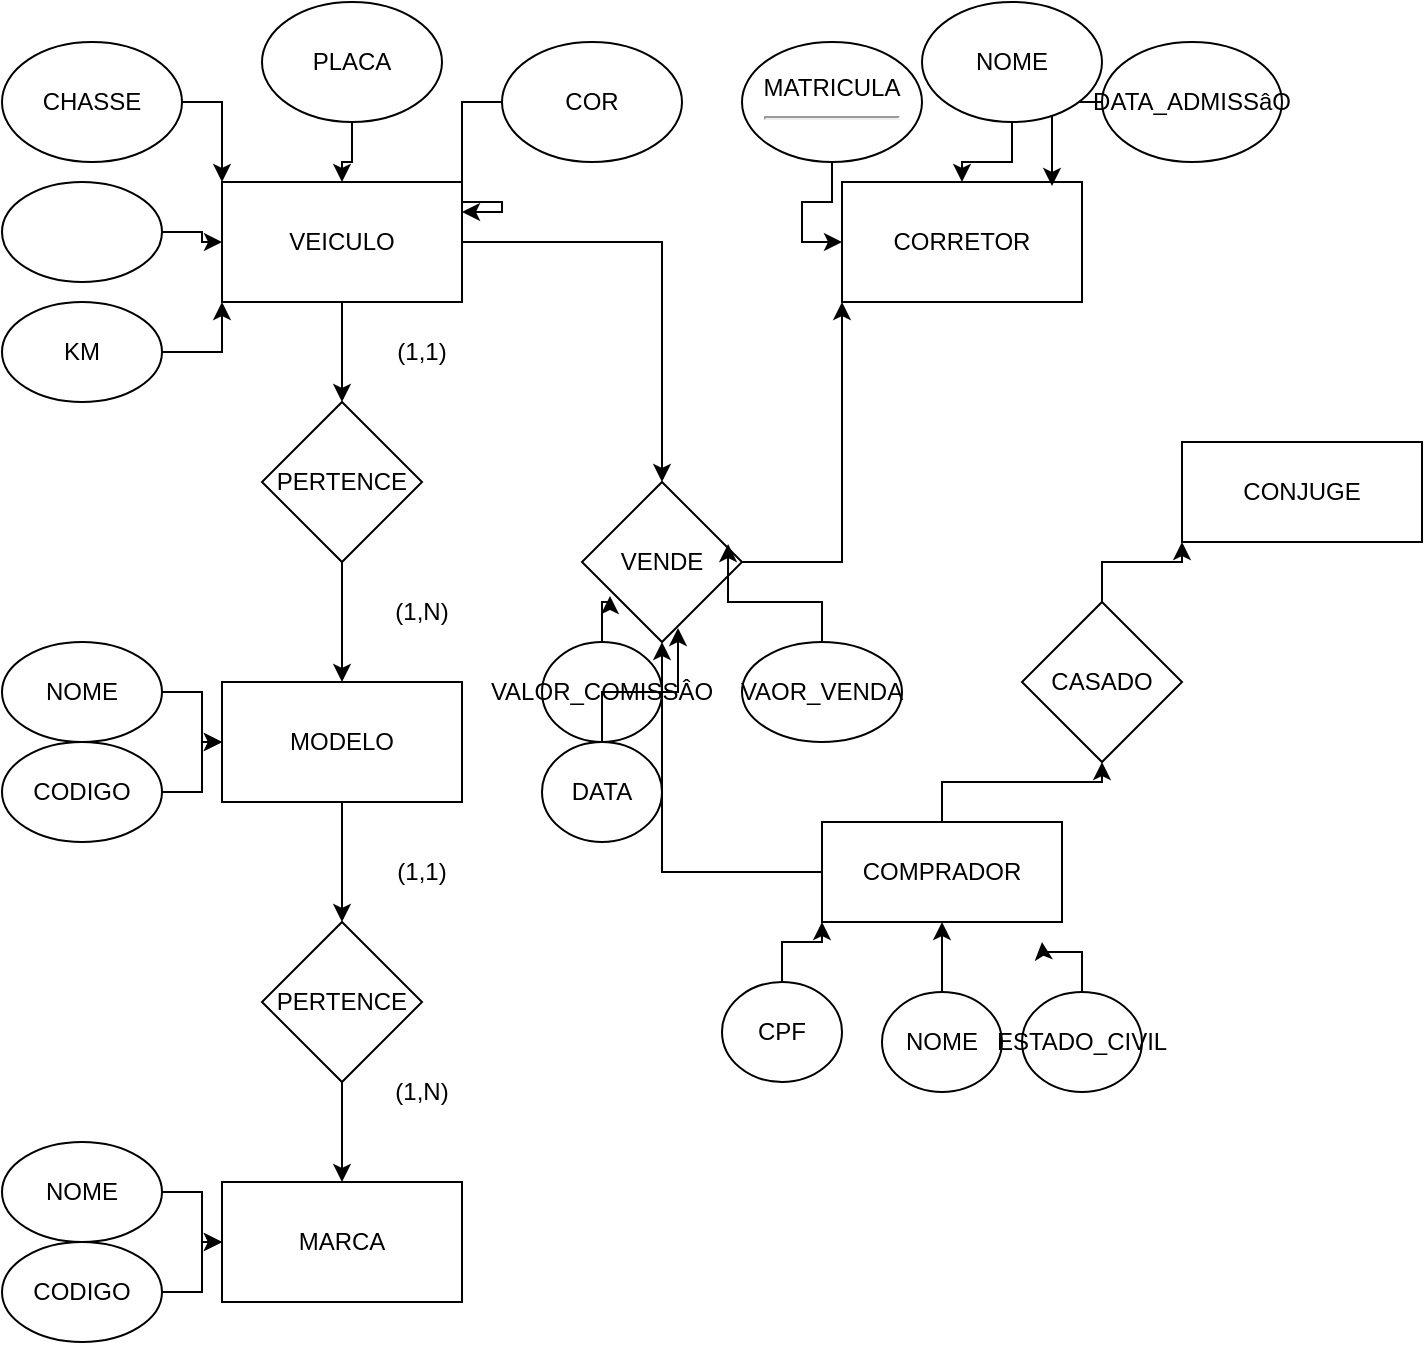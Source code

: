 <mxfile version="18.2.0" type="github"><diagram id="DmTSbXYpc7gGnB3LGTJR" name="Page-1"><mxGraphModel dx="1422" dy="794" grid="1" gridSize="10" guides="1" tooltips="1" connect="1" arrows="1" fold="1" page="1" pageScale="1" pageWidth="827" pageHeight="1169" math="0" shadow="0"><root><mxCell id="0"/><mxCell id="1" parent="0"/><mxCell id="I1KH9eqBsFyzGxRjbtpv-12" value="" style="edgeStyle=orthogonalEdgeStyle;rounded=0;orthogonalLoop=1;jettySize=auto;html=1;" edge="1" parent="1" source="I1KH9eqBsFyzGxRjbtpv-1" target="I1KH9eqBsFyzGxRjbtpv-2"><mxGeometry relative="1" as="geometry"/></mxCell><mxCell id="I1KH9eqBsFyzGxRjbtpv-37" style="edgeStyle=orthogonalEdgeStyle;rounded=0;orthogonalLoop=1;jettySize=auto;html=1;" edge="1" parent="1" source="I1KH9eqBsFyzGxRjbtpv-1" target="I1KH9eqBsFyzGxRjbtpv-36"><mxGeometry relative="1" as="geometry"/></mxCell><mxCell id="I1KH9eqBsFyzGxRjbtpv-1" value="VEICULO" style="rounded=0;whiteSpace=wrap;html=1;" vertex="1" parent="1"><mxGeometry x="150" y="130" width="120" height="60" as="geometry"/></mxCell><mxCell id="I1KH9eqBsFyzGxRjbtpv-13" value="" style="edgeStyle=orthogonalEdgeStyle;rounded=0;orthogonalLoop=1;jettySize=auto;html=1;" edge="1" parent="1" source="I1KH9eqBsFyzGxRjbtpv-2" target="I1KH9eqBsFyzGxRjbtpv-3"><mxGeometry relative="1" as="geometry"/></mxCell><mxCell id="I1KH9eqBsFyzGxRjbtpv-2" value="PERTENCE" style="rhombus;whiteSpace=wrap;html=1;" vertex="1" parent="1"><mxGeometry x="170" y="240" width="80" height="80" as="geometry"/></mxCell><mxCell id="I1KH9eqBsFyzGxRjbtpv-14" value="" style="edgeStyle=orthogonalEdgeStyle;rounded=0;orthogonalLoop=1;jettySize=auto;html=1;" edge="1" parent="1" source="I1KH9eqBsFyzGxRjbtpv-3" target="I1KH9eqBsFyzGxRjbtpv-4"><mxGeometry relative="1" as="geometry"/></mxCell><mxCell id="I1KH9eqBsFyzGxRjbtpv-3" value="MODELO" style="rounded=0;whiteSpace=wrap;html=1;" vertex="1" parent="1"><mxGeometry x="150" y="380" width="120" height="60" as="geometry"/></mxCell><mxCell id="I1KH9eqBsFyzGxRjbtpv-15" value="" style="edgeStyle=orthogonalEdgeStyle;rounded=0;orthogonalLoop=1;jettySize=auto;html=1;" edge="1" parent="1" source="I1KH9eqBsFyzGxRjbtpv-4" target="I1KH9eqBsFyzGxRjbtpv-5"><mxGeometry relative="1" as="geometry"/></mxCell><mxCell id="I1KH9eqBsFyzGxRjbtpv-4" value="PERTENCE" style="rhombus;whiteSpace=wrap;html=1;" vertex="1" parent="1"><mxGeometry x="170" y="500" width="80" height="80" as="geometry"/></mxCell><mxCell id="I1KH9eqBsFyzGxRjbtpv-5" value="MARCA" style="rounded=0;whiteSpace=wrap;html=1;" vertex="1" parent="1"><mxGeometry x="150" y="630" width="120" height="60" as="geometry"/></mxCell><mxCell id="I1KH9eqBsFyzGxRjbtpv-24" style="edgeStyle=orthogonalEdgeStyle;rounded=0;orthogonalLoop=1;jettySize=auto;html=1;entryX=1;entryY=0.25;entryDx=0;entryDy=0;" edge="1" parent="1" source="I1KH9eqBsFyzGxRjbtpv-6" target="I1KH9eqBsFyzGxRjbtpv-1"><mxGeometry relative="1" as="geometry"/></mxCell><mxCell id="I1KH9eqBsFyzGxRjbtpv-6" value="COR" style="ellipse;whiteSpace=wrap;html=1;" vertex="1" parent="1"><mxGeometry x="290" y="60" width="90" height="60" as="geometry"/></mxCell><mxCell id="I1KH9eqBsFyzGxRjbtpv-23" style="edgeStyle=orthogonalEdgeStyle;rounded=0;orthogonalLoop=1;jettySize=auto;html=1;entryX=0.5;entryY=0;entryDx=0;entryDy=0;" edge="1" parent="1" source="I1KH9eqBsFyzGxRjbtpv-7" target="I1KH9eqBsFyzGxRjbtpv-1"><mxGeometry relative="1" as="geometry"/></mxCell><mxCell id="I1KH9eqBsFyzGxRjbtpv-7" value="PLACA" style="ellipse;whiteSpace=wrap;html=1;" vertex="1" parent="1"><mxGeometry x="170" y="40" width="90" height="60" as="geometry"/></mxCell><mxCell id="I1KH9eqBsFyzGxRjbtpv-19" style="edgeStyle=orthogonalEdgeStyle;rounded=0;orthogonalLoop=1;jettySize=auto;html=1;entryX=0;entryY=0;entryDx=0;entryDy=0;" edge="1" parent="1" source="I1KH9eqBsFyzGxRjbtpv-8" target="I1KH9eqBsFyzGxRjbtpv-1"><mxGeometry relative="1" as="geometry"/></mxCell><mxCell id="I1KH9eqBsFyzGxRjbtpv-8" value="CHASSE" style="ellipse;whiteSpace=wrap;html=1;" vertex="1" parent="1"><mxGeometry x="40" y="60" width="90" height="60" as="geometry"/></mxCell><mxCell id="I1KH9eqBsFyzGxRjbtpv-18" value="" style="edgeStyle=orthogonalEdgeStyle;rounded=0;orthogonalLoop=1;jettySize=auto;html=1;" edge="1" parent="1" source="I1KH9eqBsFyzGxRjbtpv-9" target="I1KH9eqBsFyzGxRjbtpv-1"><mxGeometry relative="1" as="geometry"/></mxCell><mxCell id="I1KH9eqBsFyzGxRjbtpv-9" value="" style="ellipse;whiteSpace=wrap;html=1;" vertex="1" parent="1"><mxGeometry x="40" y="130" width="80" height="50" as="geometry"/></mxCell><mxCell id="I1KH9eqBsFyzGxRjbtpv-17" style="edgeStyle=orthogonalEdgeStyle;rounded=0;orthogonalLoop=1;jettySize=auto;html=1;entryX=0;entryY=1;entryDx=0;entryDy=0;" edge="1" parent="1" source="I1KH9eqBsFyzGxRjbtpv-10" target="I1KH9eqBsFyzGxRjbtpv-1"><mxGeometry relative="1" as="geometry"/></mxCell><mxCell id="I1KH9eqBsFyzGxRjbtpv-10" value="KM" style="ellipse;whiteSpace=wrap;html=1;" vertex="1" parent="1"><mxGeometry x="40" y="190" width="80" height="50" as="geometry"/></mxCell><mxCell id="I1KH9eqBsFyzGxRjbtpv-11" value="(1,1)" style="text;html=1;strokeColor=none;fillColor=none;align=center;verticalAlign=middle;whiteSpace=wrap;rounded=0;" vertex="1" parent="1"><mxGeometry x="220" y="200" width="60" height="30" as="geometry"/></mxCell><mxCell id="I1KH9eqBsFyzGxRjbtpv-27" value="" style="edgeStyle=orthogonalEdgeStyle;rounded=0;orthogonalLoop=1;jettySize=auto;html=1;" edge="1" parent="1" source="I1KH9eqBsFyzGxRjbtpv-25" target="I1KH9eqBsFyzGxRjbtpv-3"><mxGeometry relative="1" as="geometry"/></mxCell><mxCell id="I1KH9eqBsFyzGxRjbtpv-25" value="CODIGO" style="ellipse;whiteSpace=wrap;html=1;" vertex="1" parent="1"><mxGeometry x="40" y="410" width="80" height="50" as="geometry"/></mxCell><mxCell id="I1KH9eqBsFyzGxRjbtpv-28" value="" style="edgeStyle=orthogonalEdgeStyle;rounded=0;orthogonalLoop=1;jettySize=auto;html=1;" edge="1" parent="1" source="I1KH9eqBsFyzGxRjbtpv-26" target="I1KH9eqBsFyzGxRjbtpv-3"><mxGeometry relative="1" as="geometry"/></mxCell><mxCell id="I1KH9eqBsFyzGxRjbtpv-26" value="NOME" style="ellipse;whiteSpace=wrap;html=1;" vertex="1" parent="1"><mxGeometry x="40" y="360" width="80" height="50" as="geometry"/></mxCell><mxCell id="I1KH9eqBsFyzGxRjbtpv-31" value="" style="edgeStyle=orthogonalEdgeStyle;rounded=0;orthogonalLoop=1;jettySize=auto;html=1;" edge="1" parent="1" source="I1KH9eqBsFyzGxRjbtpv-29" target="I1KH9eqBsFyzGxRjbtpv-5"><mxGeometry relative="1" as="geometry"/></mxCell><mxCell id="I1KH9eqBsFyzGxRjbtpv-29" value="CODIGO" style="ellipse;whiteSpace=wrap;html=1;" vertex="1" parent="1"><mxGeometry x="40" y="660" width="80" height="50" as="geometry"/></mxCell><mxCell id="I1KH9eqBsFyzGxRjbtpv-32" value="" style="edgeStyle=orthogonalEdgeStyle;rounded=0;orthogonalLoop=1;jettySize=auto;html=1;" edge="1" parent="1" source="I1KH9eqBsFyzGxRjbtpv-30" target="I1KH9eqBsFyzGxRjbtpv-5"><mxGeometry relative="1" as="geometry"/></mxCell><mxCell id="I1KH9eqBsFyzGxRjbtpv-30" value="NOME" style="ellipse;whiteSpace=wrap;html=1;" vertex="1" parent="1"><mxGeometry x="40" y="610" width="80" height="50" as="geometry"/></mxCell><mxCell id="I1KH9eqBsFyzGxRjbtpv-33" value="(1,N)" style="text;html=1;strokeColor=none;fillColor=none;align=center;verticalAlign=middle;whiteSpace=wrap;rounded=0;" vertex="1" parent="1"><mxGeometry x="220" y="330" width="60" height="30" as="geometry"/></mxCell><mxCell id="I1KH9eqBsFyzGxRjbtpv-34" value="(1,1)" style="text;html=1;strokeColor=none;fillColor=none;align=center;verticalAlign=middle;whiteSpace=wrap;rounded=0;" vertex="1" parent="1"><mxGeometry x="220" y="460" width="60" height="30" as="geometry"/></mxCell><mxCell id="I1KH9eqBsFyzGxRjbtpv-35" value="(1,N)" style="text;html=1;strokeColor=none;fillColor=none;align=center;verticalAlign=middle;whiteSpace=wrap;rounded=0;" vertex="1" parent="1"><mxGeometry x="220" y="570" width="60" height="30" as="geometry"/></mxCell><mxCell id="I1KH9eqBsFyzGxRjbtpv-39" style="edgeStyle=orthogonalEdgeStyle;rounded=0;orthogonalLoop=1;jettySize=auto;html=1;entryX=0;entryY=1;entryDx=0;entryDy=0;" edge="1" parent="1" source="I1KH9eqBsFyzGxRjbtpv-36" target="I1KH9eqBsFyzGxRjbtpv-38"><mxGeometry relative="1" as="geometry"/></mxCell><mxCell id="I1KH9eqBsFyzGxRjbtpv-36" value="VENDE" style="rhombus;whiteSpace=wrap;html=1;" vertex="1" parent="1"><mxGeometry x="330" y="280" width="80" height="80" as="geometry"/></mxCell><mxCell id="I1KH9eqBsFyzGxRjbtpv-38" value="CORRETOR" style="rounded=0;whiteSpace=wrap;html=1;" vertex="1" parent="1"><mxGeometry x="460" y="130" width="120" height="60" as="geometry"/></mxCell><mxCell id="I1KH9eqBsFyzGxRjbtpv-48" style="edgeStyle=orthogonalEdgeStyle;rounded=0;orthogonalLoop=1;jettySize=auto;html=1;entryX=0.875;entryY=0.033;entryDx=0;entryDy=0;entryPerimeter=0;" edge="1" parent="1" source="I1KH9eqBsFyzGxRjbtpv-40" target="I1KH9eqBsFyzGxRjbtpv-38"><mxGeometry relative="1" as="geometry"/></mxCell><mxCell id="I1KH9eqBsFyzGxRjbtpv-40" value="DATA_ADMISSâO" style="ellipse;whiteSpace=wrap;html=1;" vertex="1" parent="1"><mxGeometry x="590" y="60" width="90" height="60" as="geometry"/></mxCell><mxCell id="I1KH9eqBsFyzGxRjbtpv-47" style="edgeStyle=orthogonalEdgeStyle;rounded=0;orthogonalLoop=1;jettySize=auto;html=1;entryX=0.5;entryY=0;entryDx=0;entryDy=0;" edge="1" parent="1" source="I1KH9eqBsFyzGxRjbtpv-41" target="I1KH9eqBsFyzGxRjbtpv-38"><mxGeometry relative="1" as="geometry"/></mxCell><mxCell id="I1KH9eqBsFyzGxRjbtpv-41" value="NOME" style="ellipse;whiteSpace=wrap;html=1;" vertex="1" parent="1"><mxGeometry x="500" y="40" width="90" height="60" as="geometry"/></mxCell><mxCell id="I1KH9eqBsFyzGxRjbtpv-46" style="edgeStyle=orthogonalEdgeStyle;rounded=0;orthogonalLoop=1;jettySize=auto;html=1;entryX=0;entryY=0.5;entryDx=0;entryDy=0;" edge="1" parent="1" source="I1KH9eqBsFyzGxRjbtpv-42" target="I1KH9eqBsFyzGxRjbtpv-38"><mxGeometry relative="1" as="geometry"/></mxCell><mxCell id="I1KH9eqBsFyzGxRjbtpv-42" value="MATRICULA&lt;hr&gt;" style="ellipse;whiteSpace=wrap;html=1;" vertex="1" parent="1"><mxGeometry x="410" y="60" width="90" height="60" as="geometry"/></mxCell><mxCell id="I1KH9eqBsFyzGxRjbtpv-51" style="edgeStyle=orthogonalEdgeStyle;rounded=0;orthogonalLoop=1;jettySize=auto;html=1;entryX=0.175;entryY=0.713;entryDx=0;entryDy=0;entryPerimeter=0;" edge="1" parent="1" source="I1KH9eqBsFyzGxRjbtpv-50" target="I1KH9eqBsFyzGxRjbtpv-36"><mxGeometry relative="1" as="geometry"/></mxCell><mxCell id="I1KH9eqBsFyzGxRjbtpv-50" value="VALOR_COMISSÂO" style="ellipse;whiteSpace=wrap;html=1;" vertex="1" parent="1"><mxGeometry x="310" y="360" width="60" height="50" as="geometry"/></mxCell><mxCell id="I1KH9eqBsFyzGxRjbtpv-53" style="edgeStyle=orthogonalEdgeStyle;rounded=0;orthogonalLoop=1;jettySize=auto;html=1;entryX=0.6;entryY=0.913;entryDx=0;entryDy=0;entryPerimeter=0;" edge="1" parent="1" source="I1KH9eqBsFyzGxRjbtpv-52" target="I1KH9eqBsFyzGxRjbtpv-36"><mxGeometry relative="1" as="geometry"/></mxCell><mxCell id="I1KH9eqBsFyzGxRjbtpv-52" value="DATA" style="ellipse;whiteSpace=wrap;html=1;" vertex="1" parent="1"><mxGeometry x="310" y="410" width="60" height="50" as="geometry"/></mxCell><mxCell id="I1KH9eqBsFyzGxRjbtpv-55" style="edgeStyle=orthogonalEdgeStyle;rounded=0;orthogonalLoop=1;jettySize=auto;html=1;entryX=0.913;entryY=0.388;entryDx=0;entryDy=0;entryPerimeter=0;" edge="1" parent="1" source="I1KH9eqBsFyzGxRjbtpv-54" target="I1KH9eqBsFyzGxRjbtpv-36"><mxGeometry relative="1" as="geometry"/></mxCell><mxCell id="I1KH9eqBsFyzGxRjbtpv-54" value="VAOR_VENDA" style="ellipse;whiteSpace=wrap;html=1;" vertex="1" parent="1"><mxGeometry x="410" y="360" width="80" height="50" as="geometry"/></mxCell><mxCell id="I1KH9eqBsFyzGxRjbtpv-57" style="edgeStyle=orthogonalEdgeStyle;rounded=0;orthogonalLoop=1;jettySize=auto;html=1;" edge="1" parent="1" source="I1KH9eqBsFyzGxRjbtpv-56" target="I1KH9eqBsFyzGxRjbtpv-36"><mxGeometry relative="1" as="geometry"/></mxCell><mxCell id="I1KH9eqBsFyzGxRjbtpv-68" style="edgeStyle=orthogonalEdgeStyle;rounded=0;orthogonalLoop=1;jettySize=auto;html=1;" edge="1" parent="1" source="I1KH9eqBsFyzGxRjbtpv-56" target="I1KH9eqBsFyzGxRjbtpv-65"><mxGeometry relative="1" as="geometry"/></mxCell><mxCell id="I1KH9eqBsFyzGxRjbtpv-56" value="COMPRADOR" style="rounded=0;whiteSpace=wrap;html=1;" vertex="1" parent="1"><mxGeometry x="450" y="450" width="120" height="50" as="geometry"/></mxCell><mxCell id="I1KH9eqBsFyzGxRjbtpv-61" style="edgeStyle=orthogonalEdgeStyle;rounded=0;orthogonalLoop=1;jettySize=auto;html=1;entryX=0;entryY=1;entryDx=0;entryDy=0;" edge="1" parent="1" source="I1KH9eqBsFyzGxRjbtpv-58" target="I1KH9eqBsFyzGxRjbtpv-56"><mxGeometry relative="1" as="geometry"/></mxCell><mxCell id="I1KH9eqBsFyzGxRjbtpv-58" value="CPF" style="ellipse;whiteSpace=wrap;html=1;" vertex="1" parent="1"><mxGeometry x="400" y="530" width="60" height="50" as="geometry"/></mxCell><mxCell id="I1KH9eqBsFyzGxRjbtpv-62" value="" style="edgeStyle=orthogonalEdgeStyle;rounded=0;orthogonalLoop=1;jettySize=auto;html=1;" edge="1" parent="1" source="I1KH9eqBsFyzGxRjbtpv-59" target="I1KH9eqBsFyzGxRjbtpv-56"><mxGeometry relative="1" as="geometry"/></mxCell><mxCell id="I1KH9eqBsFyzGxRjbtpv-59" value="NOME" style="ellipse;whiteSpace=wrap;html=1;" vertex="1" parent="1"><mxGeometry x="480" y="535" width="60" height="50" as="geometry"/></mxCell><mxCell id="I1KH9eqBsFyzGxRjbtpv-63" style="edgeStyle=orthogonalEdgeStyle;rounded=0;orthogonalLoop=1;jettySize=auto;html=1;" edge="1" parent="1" source="I1KH9eqBsFyzGxRjbtpv-60"><mxGeometry relative="1" as="geometry"><mxPoint x="560" y="510" as="targetPoint"/></mxGeometry></mxCell><mxCell id="I1KH9eqBsFyzGxRjbtpv-60" value="ESTADO_CIVIL" style="ellipse;whiteSpace=wrap;html=1;" vertex="1" parent="1"><mxGeometry x="550" y="535" width="60" height="50" as="geometry"/></mxCell><mxCell id="I1KH9eqBsFyzGxRjbtpv-67" style="edgeStyle=orthogonalEdgeStyle;rounded=0;orthogonalLoop=1;jettySize=auto;html=1;entryX=0;entryY=1;entryDx=0;entryDy=0;" edge="1" parent="1" source="I1KH9eqBsFyzGxRjbtpv-65" target="I1KH9eqBsFyzGxRjbtpv-66"><mxGeometry relative="1" as="geometry"/></mxCell><mxCell id="I1KH9eqBsFyzGxRjbtpv-65" value="CASADO" style="rhombus;whiteSpace=wrap;html=1;" vertex="1" parent="1"><mxGeometry x="550" y="340" width="80" height="80" as="geometry"/></mxCell><mxCell id="I1KH9eqBsFyzGxRjbtpv-66" value="CONJUGE" style="rounded=0;whiteSpace=wrap;html=1;" vertex="1" parent="1"><mxGeometry x="630" y="260" width="120" height="50" as="geometry"/></mxCell></root></mxGraphModel></diagram></mxfile>